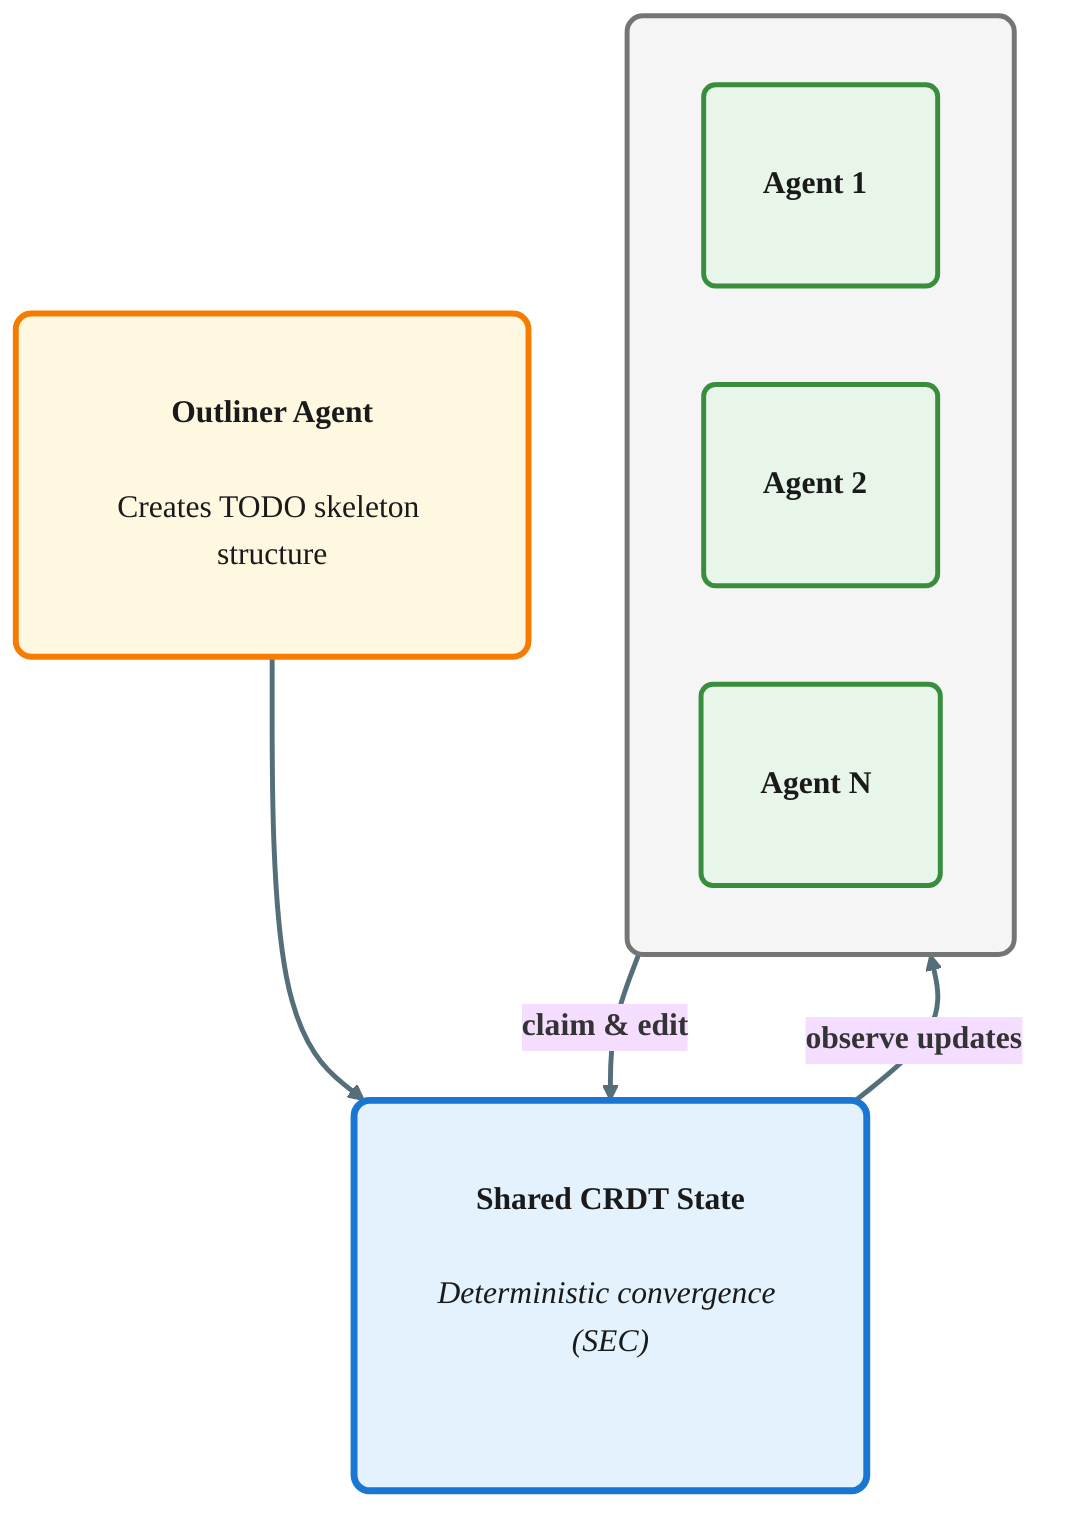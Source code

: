 %%{init: {'theme':'base','themeVariables':{'fontSize':'16px','fontFamily':'Arial, sans-serif'}}}%%
flowchart TB
    O["<b>Outliner Agent</b><br/><br/>Creates TODO skeleton structure"]
    
    subgraph P["&nbsp;&nbsp;"]
        A1["<b>Agent 1</b>"]
        A2["<b>Agent 2</b>"]
        A3["<b>Agent N</b>"]
    end
    
    S["<b>Shared CRDT State</b><br/><br/><i>Deterministic convergence (SEC)</i><br/>&nbsp;"]
    
    O --> S
    S -->|"<b>observe updates</b>"| P
    P -->|"<b>claim & edit</b>"| S
    
    classDef outline fill:#FFF8E1,stroke:#F57C00,stroke-width:3,color:#1a1a1a,padding:20px,rx:8,ry:8
    classDef agents fill:#E8F5E9,stroke:#388E3C,stroke-width:2.5,color:#1a1a1a,padding:16px,rx:6,ry:6
    classDef state fill:#E3F2FD,stroke:#1976D2,stroke-width:3.5,color:#1a1a1a,padding:20px,rx:8,ry:8
    classDef subgraphStyle fill:#F5F5F5,stroke:#757575,stroke-width:2.5,rx:8,ry:8,padding:20px
    
    class O outline
    class A1,A2,A3 agents
    class S state
    class P subgraphStyle
    
    linkStyle default stroke:#546E7A,stroke-width:2.5